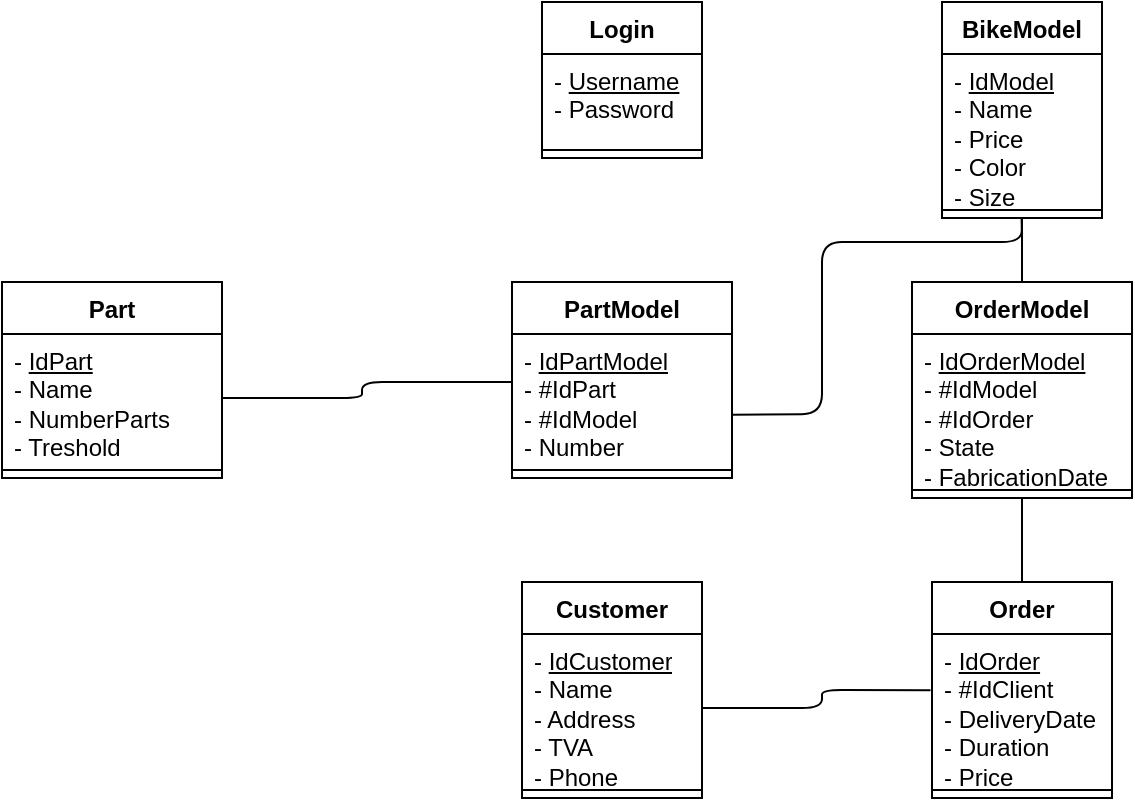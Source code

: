 <mxfile version="13.9.9" type="device"><diagram id="qX9gPibm-6a1j7SN708z" name="Page-1"><mxGraphModel dx="868" dy="510" grid="1" gridSize="10" guides="1" tooltips="1" connect="1" arrows="1" fold="1" page="1" pageScale="1" pageWidth="1169" pageHeight="827" math="0" shadow="0"><root><mxCell id="0"/><mxCell id="1" parent="0"/><mxCell id="qB4ZOEkqcGy3bJjALOt4-6" value="Login" style="swimlane;fontStyle=1;align=center;verticalAlign=top;childLayout=stackLayout;horizontal=1;startSize=26;horizontalStack=0;resizeParent=1;resizeParentMax=0;resizeLast=0;collapsible=1;marginBottom=0;" vertex="1" parent="1"><mxGeometry x="460" y="90" width="80" height="78" as="geometry"/></mxCell><mxCell id="qB4ZOEkqcGy3bJjALOt4-7" value="- &lt;u&gt;Username&lt;/u&gt;&lt;br&gt;- Password" style="text;strokeColor=none;fillColor=none;align=left;verticalAlign=top;spacingLeft=4;spacingRight=4;overflow=hidden;rotatable=0;points=[[0,0.5],[1,0.5]];portConstraint=eastwest;fontStyle=0;html=1;" vertex="1" parent="qB4ZOEkqcGy3bJjALOt4-6"><mxGeometry y="26" width="80" height="44" as="geometry"/></mxCell><mxCell id="qB4ZOEkqcGy3bJjALOt4-8" value="" style="line;strokeWidth=1;fillColor=none;align=left;verticalAlign=middle;spacingTop=-1;spacingLeft=3;spacingRight=3;rotatable=0;labelPosition=right;points=[];portConstraint=eastwest;" vertex="1" parent="qB4ZOEkqcGy3bJjALOt4-6"><mxGeometry y="70" width="80" height="8" as="geometry"/></mxCell><mxCell id="qB4ZOEkqcGy3bJjALOt4-10" value="BikeModel" style="swimlane;fontStyle=1;align=center;verticalAlign=top;childLayout=stackLayout;horizontal=1;startSize=26;horizontalStack=0;resizeParent=1;resizeParentMax=0;resizeLast=0;collapsible=1;marginBottom=0;" vertex="1" parent="1"><mxGeometry x="660" y="90" width="80" height="108" as="geometry"/></mxCell><mxCell id="qB4ZOEkqcGy3bJjALOt4-11" value="- &lt;u&gt;IdModel&lt;/u&gt;&lt;br&gt;- Name&lt;br&gt;- Price&lt;br&gt;- Color&lt;br&gt;- Size" style="text;strokeColor=none;fillColor=none;align=left;verticalAlign=top;spacingLeft=4;spacingRight=4;overflow=hidden;rotatable=0;points=[[0,0.5],[1,0.5]];portConstraint=eastwest;fontStyle=0;html=1;" vertex="1" parent="qB4ZOEkqcGy3bJjALOt4-10"><mxGeometry y="26" width="80" height="74" as="geometry"/></mxCell><mxCell id="qB4ZOEkqcGy3bJjALOt4-12" value="" style="line;strokeWidth=1;fillColor=none;align=left;verticalAlign=middle;spacingTop=-1;spacingLeft=3;spacingRight=3;rotatable=0;labelPosition=right;points=[];portConstraint=eastwest;" vertex="1" parent="qB4ZOEkqcGy3bJjALOt4-10"><mxGeometry y="100" width="80" height="8" as="geometry"/></mxCell><mxCell id="qB4ZOEkqcGy3bJjALOt4-13" value="OrderModel" style="swimlane;fontStyle=1;align=center;verticalAlign=top;childLayout=stackLayout;horizontal=1;startSize=26;horizontalStack=0;resizeParent=1;resizeParentMax=0;resizeLast=0;collapsible=1;marginBottom=0;" vertex="1" parent="1"><mxGeometry x="645" y="230" width="110" height="108" as="geometry"/></mxCell><mxCell id="qB4ZOEkqcGy3bJjALOt4-14" value="- &lt;u&gt;IdOrderModel&lt;/u&gt;&lt;br&gt;- #IdModel&lt;br&gt;- #IdOrder&lt;br&gt;- State&lt;br&gt;- FabricationDate" style="text;strokeColor=none;fillColor=none;align=left;verticalAlign=top;spacingLeft=4;spacingRight=4;overflow=hidden;rotatable=0;points=[[0,0.5],[1,0.5]];portConstraint=eastwest;fontStyle=0;html=1;" vertex="1" parent="qB4ZOEkqcGy3bJjALOt4-13"><mxGeometry y="26" width="110" height="74" as="geometry"/></mxCell><mxCell id="qB4ZOEkqcGy3bJjALOt4-15" value="" style="line;strokeWidth=1;fillColor=none;align=left;verticalAlign=middle;spacingTop=-1;spacingLeft=3;spacingRight=3;rotatable=0;labelPosition=right;points=[];portConstraint=eastwest;" vertex="1" parent="qB4ZOEkqcGy3bJjALOt4-13"><mxGeometry y="100" width="110" height="8" as="geometry"/></mxCell><mxCell id="qB4ZOEkqcGy3bJjALOt4-16" value="Order" style="swimlane;fontStyle=1;align=center;verticalAlign=top;childLayout=stackLayout;horizontal=1;startSize=26;horizontalStack=0;resizeParent=1;resizeParentMax=0;resizeLast=0;collapsible=1;marginBottom=0;" vertex="1" parent="1"><mxGeometry x="655" y="380" width="90" height="108" as="geometry"/></mxCell><mxCell id="qB4ZOEkqcGy3bJjALOt4-17" value="- &lt;u&gt;IdOrder&lt;/u&gt;&lt;br&gt;- #IdClient&lt;br&gt;- DeliveryDate&lt;br&gt;- Duration&lt;br&gt;- Price" style="text;strokeColor=none;fillColor=none;align=left;verticalAlign=top;spacingLeft=4;spacingRight=4;overflow=hidden;rotatable=0;points=[[0,0.5],[1,0.5]];portConstraint=eastwest;fontStyle=0;html=1;" vertex="1" parent="qB4ZOEkqcGy3bJjALOt4-16"><mxGeometry y="26" width="90" height="74" as="geometry"/></mxCell><mxCell id="qB4ZOEkqcGy3bJjALOt4-18" value="" style="line;strokeWidth=1;fillColor=none;align=left;verticalAlign=middle;spacingTop=-1;spacingLeft=3;spacingRight=3;rotatable=0;labelPosition=right;points=[];portConstraint=eastwest;" vertex="1" parent="qB4ZOEkqcGy3bJjALOt4-16"><mxGeometry y="100" width="90" height="8" as="geometry"/></mxCell><mxCell id="qB4ZOEkqcGy3bJjALOt4-19" value="Part" style="swimlane;fontStyle=1;align=center;verticalAlign=top;childLayout=stackLayout;horizontal=1;startSize=26;horizontalStack=0;resizeParent=1;resizeParentMax=0;resizeLast=0;collapsible=1;marginBottom=0;" vertex="1" parent="1"><mxGeometry x="190" y="230" width="110" height="98" as="geometry"/></mxCell><mxCell id="qB4ZOEkqcGy3bJjALOt4-20" value="- &lt;u&gt;IdPart&lt;/u&gt;&lt;br&gt;- Name&lt;br&gt;- NumberParts&lt;br&gt;- Treshold" style="text;strokeColor=none;fillColor=none;align=left;verticalAlign=top;spacingLeft=4;spacingRight=4;overflow=hidden;rotatable=0;points=[[0,0.5],[1,0.5]];portConstraint=eastwest;fontStyle=0;html=1;" vertex="1" parent="qB4ZOEkqcGy3bJjALOt4-19"><mxGeometry y="26" width="110" height="64" as="geometry"/></mxCell><mxCell id="qB4ZOEkqcGy3bJjALOt4-21" value="" style="line;strokeWidth=1;fillColor=none;align=left;verticalAlign=middle;spacingTop=-1;spacingLeft=3;spacingRight=3;rotatable=0;labelPosition=right;points=[];portConstraint=eastwest;" vertex="1" parent="qB4ZOEkqcGy3bJjALOt4-19"><mxGeometry y="90" width="110" height="8" as="geometry"/></mxCell><mxCell id="qB4ZOEkqcGy3bJjALOt4-22" value="PartModel" style="swimlane;fontStyle=1;align=center;verticalAlign=top;childLayout=stackLayout;horizontal=1;startSize=26;horizontalStack=0;resizeParent=1;resizeParentMax=0;resizeLast=0;collapsible=1;marginBottom=0;" vertex="1" parent="1"><mxGeometry x="445" y="230" width="110" height="98" as="geometry"/></mxCell><mxCell id="qB4ZOEkqcGy3bJjALOt4-23" value="- &lt;u&gt;IdPartModel&lt;/u&gt;&lt;br&gt;- #IdPart&lt;br&gt;- #IdModel&lt;br&gt;- Number" style="text;strokeColor=none;fillColor=none;align=left;verticalAlign=top;spacingLeft=4;spacingRight=4;overflow=hidden;rotatable=0;points=[[0,0.5],[1,0.5]];portConstraint=eastwest;fontStyle=0;html=1;" vertex="1" parent="qB4ZOEkqcGy3bJjALOt4-22"><mxGeometry y="26" width="110" height="64" as="geometry"/></mxCell><mxCell id="qB4ZOEkqcGy3bJjALOt4-24" value="" style="line;strokeWidth=1;fillColor=none;align=left;verticalAlign=middle;spacingTop=-1;spacingLeft=3;spacingRight=3;rotatable=0;labelPosition=right;points=[];portConstraint=eastwest;" vertex="1" parent="qB4ZOEkqcGy3bJjALOt4-22"><mxGeometry y="90" width="110" height="8" as="geometry"/></mxCell><mxCell id="qB4ZOEkqcGy3bJjALOt4-25" value="" style="endArrow=none;html=1;entryX=0.5;entryY=1;entryDx=0;entryDy=0;exitX=0.5;exitY=0;exitDx=0;exitDy=0;" edge="1" parent="1" source="qB4ZOEkqcGy3bJjALOt4-13" target="qB4ZOEkqcGy3bJjALOt4-10"><mxGeometry width="50" height="50" relative="1" as="geometry"><mxPoint x="560" y="210" as="sourcePoint"/><mxPoint x="610" y="160" as="targetPoint"/></mxGeometry></mxCell><mxCell id="qB4ZOEkqcGy3bJjALOt4-26" value="" style="endArrow=none;html=1;entryX=0.5;entryY=1;entryDx=0;entryDy=0;exitX=0.996;exitY=0.631;exitDx=0;exitDy=0;exitPerimeter=0;" edge="1" parent="1" source="qB4ZOEkqcGy3bJjALOt4-23"><mxGeometry width="50" height="50" relative="1" as="geometry"><mxPoint x="699.8" y="230" as="sourcePoint"/><mxPoint x="699.8" y="198" as="targetPoint"/><Array as="points"><mxPoint x="600" y="296"/><mxPoint x="600" y="210"/><mxPoint x="700" y="210"/></Array></mxGeometry></mxCell><mxCell id="qB4ZOEkqcGy3bJjALOt4-27" value="" style="endArrow=none;html=1;entryX=0.5;entryY=1;entryDx=0;entryDy=0;exitX=0.5;exitY=0;exitDx=0;exitDy=0;" edge="1" parent="1" source="qB4ZOEkqcGy3bJjALOt4-16" target="qB4ZOEkqcGy3bJjALOt4-13"><mxGeometry width="50" height="50" relative="1" as="geometry"><mxPoint x="595" y="400" as="sourcePoint"/><mxPoint x="645" y="350" as="targetPoint"/></mxGeometry></mxCell><mxCell id="qB4ZOEkqcGy3bJjALOt4-28" value="" style="endArrow=none;html=1;entryX=1;entryY=0.5;entryDx=0;entryDy=0;exitX=-0.003;exitY=0.375;exitDx=0;exitDy=0;exitPerimeter=0;" edge="1" parent="1" source="qB4ZOEkqcGy3bJjALOt4-23" target="qB4ZOEkqcGy3bJjALOt4-20"><mxGeometry width="50" height="50" relative="1" as="geometry"><mxPoint x="350" y="312" as="sourcePoint"/><mxPoint x="350" y="280" as="targetPoint"/><Array as="points"><mxPoint x="370" y="280"/><mxPoint x="370" y="288"/></Array></mxGeometry></mxCell><mxCell id="qB4ZOEkqcGy3bJjALOt4-29" value="Customer" style="swimlane;fontStyle=1;align=center;verticalAlign=top;childLayout=stackLayout;horizontal=1;startSize=26;horizontalStack=0;resizeParent=1;resizeParentMax=0;resizeLast=0;collapsible=1;marginBottom=0;" vertex="1" parent="1"><mxGeometry x="450" y="380" width="90" height="108" as="geometry"/></mxCell><mxCell id="qB4ZOEkqcGy3bJjALOt4-30" value="- &lt;u&gt;IdCustomer&lt;/u&gt;&lt;br&gt;- Name&lt;br&gt;- Address&lt;br&gt;- TVA&lt;br&gt;- Phone" style="text;strokeColor=none;fillColor=none;align=left;verticalAlign=top;spacingLeft=4;spacingRight=4;overflow=hidden;rotatable=0;points=[[0,0.5],[1,0.5]];portConstraint=eastwest;fontStyle=0;html=1;" vertex="1" parent="qB4ZOEkqcGy3bJjALOt4-29"><mxGeometry y="26" width="90" height="74" as="geometry"/></mxCell><mxCell id="qB4ZOEkqcGy3bJjALOt4-31" value="" style="line;strokeWidth=1;fillColor=none;align=left;verticalAlign=middle;spacingTop=-1;spacingLeft=3;spacingRight=3;rotatable=0;labelPosition=right;points=[];portConstraint=eastwest;" vertex="1" parent="qB4ZOEkqcGy3bJjALOt4-29"><mxGeometry y="100" width="90" height="8" as="geometry"/></mxCell><mxCell id="qB4ZOEkqcGy3bJjALOt4-32" value="" style="endArrow=none;html=1;exitX=1;exitY=0.5;exitDx=0;exitDy=0;entryX=-0.008;entryY=0.38;entryDx=0;entryDy=0;entryPerimeter=0;" edge="1" parent="1" source="qB4ZOEkqcGy3bJjALOt4-30" target="qB4ZOEkqcGy3bJjALOt4-17"><mxGeometry width="50" height="50" relative="1" as="geometry"><mxPoint x="590" y="410" as="sourcePoint"/><mxPoint x="640" y="360" as="targetPoint"/><Array as="points"><mxPoint x="600" y="443"/><mxPoint x="600" y="434"/></Array></mxGeometry></mxCell></root></mxGraphModel></diagram></mxfile>